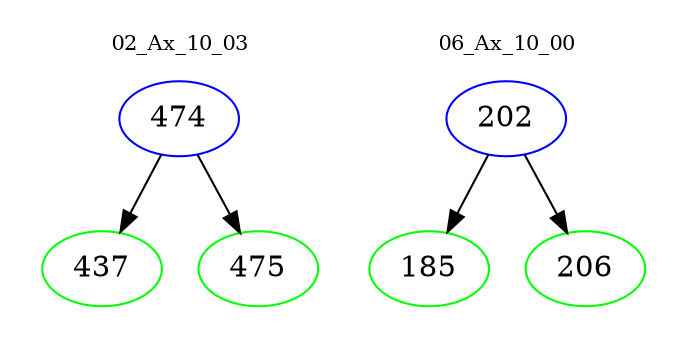 digraph{
subgraph cluster_0 {
color = white
label = "02_Ax_10_03";
fontsize=10;
T0_474 [label="474", color="blue"]
T0_474 -> T0_437 [color="black"]
T0_437 [label="437", color="green"]
T0_474 -> T0_475 [color="black"]
T0_475 [label="475", color="green"]
}
subgraph cluster_1 {
color = white
label = "06_Ax_10_00";
fontsize=10;
T1_202 [label="202", color="blue"]
T1_202 -> T1_185 [color="black"]
T1_185 [label="185", color="green"]
T1_202 -> T1_206 [color="black"]
T1_206 [label="206", color="green"]
}
}
